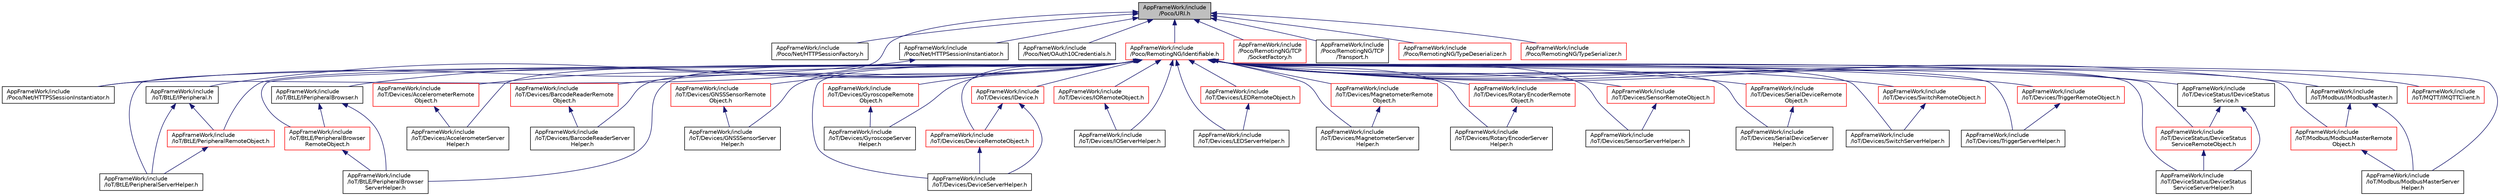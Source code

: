 digraph "AppFrameWork/include/Poco/URI.h"
{
 // LATEX_PDF_SIZE
  edge [fontname="Helvetica",fontsize="10",labelfontname="Helvetica",labelfontsize="10"];
  node [fontname="Helvetica",fontsize="10",shape=record];
  Node1 [label="AppFrameWork/include\l/Poco/URI.h",height=0.2,width=0.4,color="black", fillcolor="grey75", style="filled", fontcolor="black",tooltip=" "];
  Node1 -> Node2 [dir="back",color="midnightblue",fontsize="10",style="solid",fontname="Helvetica"];
  Node2 [label="AppFrameWork/include\l/Poco/Net/HTTPSessionFactory.h",height=0.2,width=0.4,color="black", fillcolor="white", style="filled",URL="$HTTPSessionFactory_8h.html",tooltip=" "];
  Node1 -> Node3 [dir="back",color="midnightblue",fontsize="10",style="solid",fontname="Helvetica"];
  Node3 [label="AppFrameWork/include\l/Poco/Net/HTTPSessionInstantiator.h",height=0.2,width=0.4,color="black", fillcolor="white", style="filled",URL="$HTTPSessionInstantiator_8h.html",tooltip=" "];
  Node3 -> Node4 [dir="back",color="midnightblue",fontsize="10",style="solid",fontname="Helvetica"];
  Node4 [label="AppFrameWork/include\l/Poco/Net/HTTPSSessionInstantiator.h",height=0.2,width=0.4,color="black", fillcolor="white", style="filled",URL="$HTTPSSessionInstantiator_8h.html",tooltip=" "];
  Node1 -> Node4 [dir="back",color="midnightblue",fontsize="10",style="solid",fontname="Helvetica"];
  Node1 -> Node5 [dir="back",color="midnightblue",fontsize="10",style="solid",fontname="Helvetica"];
  Node5 [label="AppFrameWork/include\l/Poco/Net/OAuth10Credentials.h",height=0.2,width=0.4,color="black", fillcolor="white", style="filled",URL="$OAuth10Credentials_8h.html",tooltip=" "];
  Node1 -> Node6 [dir="back",color="midnightblue",fontsize="10",style="solid",fontname="Helvetica"];
  Node6 [label="AppFrameWork/include\l/Poco/RemotingNG/Identifiable.h",height=0.2,width=0.4,color="red", fillcolor="white", style="filled",URL="$Identifiable_8h.html",tooltip=" "];
  Node6 -> Node7 [dir="back",color="midnightblue",fontsize="10",style="solid",fontname="Helvetica"];
  Node7 [label="AppFrameWork/include\l/IoT/BtLE/IPeripheral.h",height=0.2,width=0.4,color="black", fillcolor="white", style="filled",URL="$IPeripheral_8h.html",tooltip=" "];
  Node7 -> Node8 [dir="back",color="midnightblue",fontsize="10",style="solid",fontname="Helvetica"];
  Node8 [label="AppFrameWork/include\l/IoT/BtLE/PeripheralRemoteObject.h",height=0.2,width=0.4,color="red", fillcolor="white", style="filled",URL="$PeripheralRemoteObject_8h.html",tooltip=" "];
  Node8 -> Node10 [dir="back",color="midnightblue",fontsize="10",style="solid",fontname="Helvetica"];
  Node10 [label="AppFrameWork/include\l/IoT/BtLE/PeripheralServerHelper.h",height=0.2,width=0.4,color="black", fillcolor="white", style="filled",URL="$PeripheralServerHelper_8h.html",tooltip=" "];
  Node7 -> Node10 [dir="back",color="midnightblue",fontsize="10",style="solid",fontname="Helvetica"];
  Node6 -> Node12 [dir="back",color="midnightblue",fontsize="10",style="solid",fontname="Helvetica"];
  Node12 [label="AppFrameWork/include\l/IoT/BtLE/IPeripheralBrowser.h",height=0.2,width=0.4,color="black", fillcolor="white", style="filled",URL="$IPeripheralBrowser_8h.html",tooltip=" "];
  Node12 -> Node13 [dir="back",color="midnightblue",fontsize="10",style="solid",fontname="Helvetica"];
  Node13 [label="AppFrameWork/include\l/IoT/BtLE/PeripheralBrowser\lRemoteObject.h",height=0.2,width=0.4,color="red", fillcolor="white", style="filled",URL="$PeripheralBrowserRemoteObject_8h.html",tooltip=" "];
  Node13 -> Node15 [dir="back",color="midnightblue",fontsize="10",style="solid",fontname="Helvetica"];
  Node15 [label="AppFrameWork/include\l/IoT/BtLE/PeripheralBrowser\lServerHelper.h",height=0.2,width=0.4,color="black", fillcolor="white", style="filled",URL="$PeripheralBrowserServerHelper_8h.html",tooltip=" "];
  Node12 -> Node15 [dir="back",color="midnightblue",fontsize="10",style="solid",fontname="Helvetica"];
  Node6 -> Node13 [dir="back",color="midnightblue",fontsize="10",style="solid",fontname="Helvetica"];
  Node6 -> Node15 [dir="back",color="midnightblue",fontsize="10",style="solid",fontname="Helvetica"];
  Node6 -> Node8 [dir="back",color="midnightblue",fontsize="10",style="solid",fontname="Helvetica"];
  Node6 -> Node10 [dir="back",color="midnightblue",fontsize="10",style="solid",fontname="Helvetica"];
  Node6 -> Node17 [dir="back",color="midnightblue",fontsize="10",style="solid",fontname="Helvetica"];
  Node17 [label="AppFrameWork/include\l/IoT/Devices/AccelerometerRemote\lObject.h",height=0.2,width=0.4,color="red", fillcolor="white", style="filled",URL="$AccelerometerRemoteObject_8h.html",tooltip=" "];
  Node17 -> Node19 [dir="back",color="midnightblue",fontsize="10",style="solid",fontname="Helvetica"];
  Node19 [label="AppFrameWork/include\l/IoT/Devices/AccelerometerServer\lHelper.h",height=0.2,width=0.4,color="black", fillcolor="white", style="filled",URL="$AccelerometerServerHelper_8h.html",tooltip=" "];
  Node6 -> Node19 [dir="back",color="midnightblue",fontsize="10",style="solid",fontname="Helvetica"];
  Node6 -> Node21 [dir="back",color="midnightblue",fontsize="10",style="solid",fontname="Helvetica"];
  Node21 [label="AppFrameWork/include\l/IoT/Devices/BarcodeReaderRemote\lObject.h",height=0.2,width=0.4,color="red", fillcolor="white", style="filled",URL="$BarcodeReaderRemoteObject_8h.html",tooltip=" "];
  Node21 -> Node23 [dir="back",color="midnightblue",fontsize="10",style="solid",fontname="Helvetica"];
  Node23 [label="AppFrameWork/include\l/IoT/Devices/BarcodeReaderServer\lHelper.h",height=0.2,width=0.4,color="black", fillcolor="white", style="filled",URL="$BarcodeReaderServerHelper_8h.html",tooltip=" "];
  Node6 -> Node23 [dir="back",color="midnightblue",fontsize="10",style="solid",fontname="Helvetica"];
  Node6 -> Node25 [dir="back",color="midnightblue",fontsize="10",style="solid",fontname="Helvetica"];
  Node25 [label="AppFrameWork/include\l/IoT/Devices/DeviceRemoteObject.h",height=0.2,width=0.4,color="red", fillcolor="white", style="filled",URL="$DeviceRemoteObject_8h.html",tooltip=" "];
  Node25 -> Node26 [dir="back",color="midnightblue",fontsize="10",style="solid",fontname="Helvetica"];
  Node26 [label="AppFrameWork/include\l/IoT/Devices/DeviceServerHelper.h",height=0.2,width=0.4,color="black", fillcolor="white", style="filled",URL="$DeviceServerHelper_8h.html",tooltip=" "];
  Node6 -> Node26 [dir="back",color="midnightblue",fontsize="10",style="solid",fontname="Helvetica"];
  Node6 -> Node28 [dir="back",color="midnightblue",fontsize="10",style="solid",fontname="Helvetica"];
  Node28 [label="AppFrameWork/include\l/IoT/Devices/GNSSSensorRemote\lObject.h",height=0.2,width=0.4,color="red", fillcolor="white", style="filled",URL="$GNSSSensorRemoteObject_8h.html",tooltip=" "];
  Node28 -> Node30 [dir="back",color="midnightblue",fontsize="10",style="solid",fontname="Helvetica"];
  Node30 [label="AppFrameWork/include\l/IoT/Devices/GNSSSensorServer\lHelper.h",height=0.2,width=0.4,color="black", fillcolor="white", style="filled",URL="$GNSSSensorServerHelper_8h.html",tooltip=" "];
  Node6 -> Node30 [dir="back",color="midnightblue",fontsize="10",style="solid",fontname="Helvetica"];
  Node6 -> Node32 [dir="back",color="midnightblue",fontsize="10",style="solid",fontname="Helvetica"];
  Node32 [label="AppFrameWork/include\l/IoT/Devices/GyroscopeRemote\lObject.h",height=0.2,width=0.4,color="red", fillcolor="white", style="filled",URL="$GyroscopeRemoteObject_8h.html",tooltip=" "];
  Node32 -> Node34 [dir="back",color="midnightblue",fontsize="10",style="solid",fontname="Helvetica"];
  Node34 [label="AppFrameWork/include\l/IoT/Devices/GyroscopeServer\lHelper.h",height=0.2,width=0.4,color="black", fillcolor="white", style="filled",URL="$GyroscopeServerHelper_8h.html",tooltip=" "];
  Node6 -> Node34 [dir="back",color="midnightblue",fontsize="10",style="solid",fontname="Helvetica"];
  Node6 -> Node36 [dir="back",color="midnightblue",fontsize="10",style="solid",fontname="Helvetica"];
  Node36 [label="AppFrameWork/include\l/IoT/Devices/IDevice.h",height=0.2,width=0.4,color="red", fillcolor="white", style="filled",URL="$IDevice_8h.html",tooltip=" "];
  Node36 -> Node25 [dir="back",color="midnightblue",fontsize="10",style="solid",fontname="Helvetica"];
  Node36 -> Node26 [dir="back",color="midnightblue",fontsize="10",style="solid",fontname="Helvetica"];
  Node6 -> Node42 [dir="back",color="midnightblue",fontsize="10",style="solid",fontname="Helvetica"];
  Node42 [label="AppFrameWork/include\l/IoT/Devices/IORemoteObject.h",height=0.2,width=0.4,color="red", fillcolor="white", style="filled",URL="$IORemoteObject_8h.html",tooltip=" "];
  Node42 -> Node44 [dir="back",color="midnightblue",fontsize="10",style="solid",fontname="Helvetica"];
  Node44 [label="AppFrameWork/include\l/IoT/Devices/IOServerHelper.h",height=0.2,width=0.4,color="black", fillcolor="white", style="filled",URL="$IOServerHelper_8h.html",tooltip=" "];
  Node6 -> Node44 [dir="back",color="midnightblue",fontsize="10",style="solid",fontname="Helvetica"];
  Node6 -> Node47 [dir="back",color="midnightblue",fontsize="10",style="solid",fontname="Helvetica"];
  Node47 [label="AppFrameWork/include\l/IoT/Devices/LEDRemoteObject.h",height=0.2,width=0.4,color="red", fillcolor="white", style="filled",URL="$LEDRemoteObject_8h.html",tooltip=" "];
  Node47 -> Node48 [dir="back",color="midnightblue",fontsize="10",style="solid",fontname="Helvetica"];
  Node48 [label="AppFrameWork/include\l/IoT/Devices/LEDServerHelper.h",height=0.2,width=0.4,color="black", fillcolor="white", style="filled",URL="$LEDServerHelper_8h.html",tooltip=" "];
  Node6 -> Node48 [dir="back",color="midnightblue",fontsize="10",style="solid",fontname="Helvetica"];
  Node6 -> Node51 [dir="back",color="midnightblue",fontsize="10",style="solid",fontname="Helvetica"];
  Node51 [label="AppFrameWork/include\l/IoT/Devices/MagnetometerRemote\lObject.h",height=0.2,width=0.4,color="red", fillcolor="white", style="filled",URL="$MagnetometerRemoteObject_8h.html",tooltip=" "];
  Node51 -> Node53 [dir="back",color="midnightblue",fontsize="10",style="solid",fontname="Helvetica"];
  Node53 [label="AppFrameWork/include\l/IoT/Devices/MagnetometerServer\lHelper.h",height=0.2,width=0.4,color="black", fillcolor="white", style="filled",URL="$MagnetometerServerHelper_8h.html",tooltip=" "];
  Node6 -> Node53 [dir="back",color="midnightblue",fontsize="10",style="solid",fontname="Helvetica"];
  Node6 -> Node56 [dir="back",color="midnightblue",fontsize="10",style="solid",fontname="Helvetica"];
  Node56 [label="AppFrameWork/include\l/IoT/Devices/RotaryEncoderRemote\lObject.h",height=0.2,width=0.4,color="red", fillcolor="white", style="filled",URL="$RotaryEncoderRemoteObject_8h.html",tooltip=" "];
  Node56 -> Node58 [dir="back",color="midnightblue",fontsize="10",style="solid",fontname="Helvetica"];
  Node58 [label="AppFrameWork/include\l/IoT/Devices/RotaryEncoderServer\lHelper.h",height=0.2,width=0.4,color="black", fillcolor="white", style="filled",URL="$RotaryEncoderServerHelper_8h.html",tooltip=" "];
  Node6 -> Node58 [dir="back",color="midnightblue",fontsize="10",style="solid",fontname="Helvetica"];
  Node6 -> Node61 [dir="back",color="midnightblue",fontsize="10",style="solid",fontname="Helvetica"];
  Node61 [label="AppFrameWork/include\l/IoT/Devices/SensorRemoteObject.h",height=0.2,width=0.4,color="red", fillcolor="white", style="filled",URL="$SensorRemoteObject_8h.html",tooltip=" "];
  Node61 -> Node63 [dir="back",color="midnightblue",fontsize="10",style="solid",fontname="Helvetica"];
  Node63 [label="AppFrameWork/include\l/IoT/Devices/SensorServerHelper.h",height=0.2,width=0.4,color="black", fillcolor="white", style="filled",URL="$SensorServerHelper_8h.html",tooltip=" "];
  Node6 -> Node63 [dir="back",color="midnightblue",fontsize="10",style="solid",fontname="Helvetica"];
  Node6 -> Node66 [dir="back",color="midnightblue",fontsize="10",style="solid",fontname="Helvetica"];
  Node66 [label="AppFrameWork/include\l/IoT/Devices/SerialDeviceRemote\lObject.h",height=0.2,width=0.4,color="red", fillcolor="white", style="filled",URL="$SerialDeviceRemoteObject_8h.html",tooltip=" "];
  Node66 -> Node68 [dir="back",color="midnightblue",fontsize="10",style="solid",fontname="Helvetica"];
  Node68 [label="AppFrameWork/include\l/IoT/Devices/SerialDeviceServer\lHelper.h",height=0.2,width=0.4,color="black", fillcolor="white", style="filled",URL="$SerialDeviceServerHelper_8h.html",tooltip=" "];
  Node6 -> Node68 [dir="back",color="midnightblue",fontsize="10",style="solid",fontname="Helvetica"];
  Node6 -> Node71 [dir="back",color="midnightblue",fontsize="10",style="solid",fontname="Helvetica"];
  Node71 [label="AppFrameWork/include\l/IoT/Devices/SwitchRemoteObject.h",height=0.2,width=0.4,color="red", fillcolor="white", style="filled",URL="$SwitchRemoteObject_8h.html",tooltip=" "];
  Node71 -> Node73 [dir="back",color="midnightblue",fontsize="10",style="solid",fontname="Helvetica"];
  Node73 [label="AppFrameWork/include\l/IoT/Devices/SwitchServerHelper.h",height=0.2,width=0.4,color="black", fillcolor="white", style="filled",URL="$SwitchServerHelper_8h.html",tooltip=" "];
  Node6 -> Node73 [dir="back",color="midnightblue",fontsize="10",style="solid",fontname="Helvetica"];
  Node6 -> Node76 [dir="back",color="midnightblue",fontsize="10",style="solid",fontname="Helvetica"];
  Node76 [label="AppFrameWork/include\l/IoT/Devices/TriggerRemoteObject.h",height=0.2,width=0.4,color="red", fillcolor="white", style="filled",URL="$TriggerRemoteObject_8h.html",tooltip=" "];
  Node76 -> Node78 [dir="back",color="midnightblue",fontsize="10",style="solid",fontname="Helvetica"];
  Node78 [label="AppFrameWork/include\l/IoT/Devices/TriggerServerHelper.h",height=0.2,width=0.4,color="black", fillcolor="white", style="filled",URL="$TriggerServerHelper_8h.html",tooltip=" "];
  Node6 -> Node78 [dir="back",color="midnightblue",fontsize="10",style="solid",fontname="Helvetica"];
  Node6 -> Node80 [dir="back",color="midnightblue",fontsize="10",style="solid",fontname="Helvetica"];
  Node80 [label="AppFrameWork/include\l/IoT/DeviceStatus/DeviceStatus\lServiceRemoteObject.h",height=0.2,width=0.4,color="red", fillcolor="white", style="filled",URL="$DeviceStatusServiceRemoteObject_8h.html",tooltip=" "];
  Node80 -> Node82 [dir="back",color="midnightblue",fontsize="10",style="solid",fontname="Helvetica"];
  Node82 [label="AppFrameWork/include\l/IoT/DeviceStatus/DeviceStatus\lServiceServerHelper.h",height=0.2,width=0.4,color="black", fillcolor="white", style="filled",URL="$DeviceStatusServiceServerHelper_8h.html",tooltip=" "];
  Node6 -> Node82 [dir="back",color="midnightblue",fontsize="10",style="solid",fontname="Helvetica"];
  Node6 -> Node84 [dir="back",color="midnightblue",fontsize="10",style="solid",fontname="Helvetica"];
  Node84 [label="AppFrameWork/include\l/IoT/DeviceStatus/IDeviceStatus\lService.h",height=0.2,width=0.4,color="black", fillcolor="white", style="filled",URL="$IDeviceStatusService_8h.html",tooltip=" "];
  Node84 -> Node80 [dir="back",color="midnightblue",fontsize="10",style="solid",fontname="Helvetica"];
  Node84 -> Node82 [dir="back",color="midnightblue",fontsize="10",style="solid",fontname="Helvetica"];
  Node6 -> Node85 [dir="back",color="midnightblue",fontsize="10",style="solid",fontname="Helvetica"];
  Node85 [label="AppFrameWork/include\l/IoT/Modbus/IModbusMaster.h",height=0.2,width=0.4,color="black", fillcolor="white", style="filled",URL="$IModbusMaster_8h.html",tooltip=" "];
  Node85 -> Node86 [dir="back",color="midnightblue",fontsize="10",style="solid",fontname="Helvetica"];
  Node86 [label="AppFrameWork/include\l/IoT/Modbus/ModbusMasterRemote\lObject.h",height=0.2,width=0.4,color="red", fillcolor="white", style="filled",URL="$ModbusMasterRemoteObject_8h.html",tooltip=" "];
  Node86 -> Node88 [dir="back",color="midnightblue",fontsize="10",style="solid",fontname="Helvetica"];
  Node88 [label="AppFrameWork/include\l/IoT/Modbus/ModbusMasterServer\lHelper.h",height=0.2,width=0.4,color="black", fillcolor="white", style="filled",URL="$ModbusMasterServerHelper_8h.html",tooltip=" "];
  Node85 -> Node88 [dir="back",color="midnightblue",fontsize="10",style="solid",fontname="Helvetica"];
  Node6 -> Node86 [dir="back",color="midnightblue",fontsize="10",style="solid",fontname="Helvetica"];
  Node6 -> Node88 [dir="back",color="midnightblue",fontsize="10",style="solid",fontname="Helvetica"];
  Node6 -> Node90 [dir="back",color="midnightblue",fontsize="10",style="solid",fontname="Helvetica"];
  Node90 [label="AppFrameWork/include\l/IoT/MQTT/IMQTTClient.h",height=0.2,width=0.4,color="red", fillcolor="white", style="filled",URL="$IMQTTClient_8h.html",tooltip=" "];
  Node1 -> Node134 [dir="back",color="midnightblue",fontsize="10",style="solid",fontname="Helvetica"];
  Node134 [label="AppFrameWork/include\l/Poco/RemotingNG/TCP\l/SocketFactory.h",height=0.2,width=0.4,color="red", fillcolor="white", style="filled",URL="$SocketFactory_8h.html",tooltip=" "];
  Node1 -> Node132 [dir="back",color="midnightblue",fontsize="10",style="solid",fontname="Helvetica"];
  Node132 [label="AppFrameWork/include\l/Poco/RemotingNG/TCP\l/Transport.h",height=0.2,width=0.4,color="black", fillcolor="white", style="filled",URL="$TCP_2Transport_8h.html",tooltip=" "];
  Node1 -> Node136 [dir="back",color="midnightblue",fontsize="10",style="solid",fontname="Helvetica"];
  Node136 [label="AppFrameWork/include\l/Poco/RemotingNG/TypeDeserializer.h",height=0.2,width=0.4,color="red", fillcolor="white", style="filled",URL="$TypeDeserializer_8h.html",tooltip=" "];
  Node1 -> Node215 [dir="back",color="midnightblue",fontsize="10",style="solid",fontname="Helvetica"];
  Node215 [label="AppFrameWork/include\l/Poco/RemotingNG/TypeSerializer.h",height=0.2,width=0.4,color="red", fillcolor="white", style="filled",URL="$TypeSerializer_8h.html",tooltip=" "];
}

